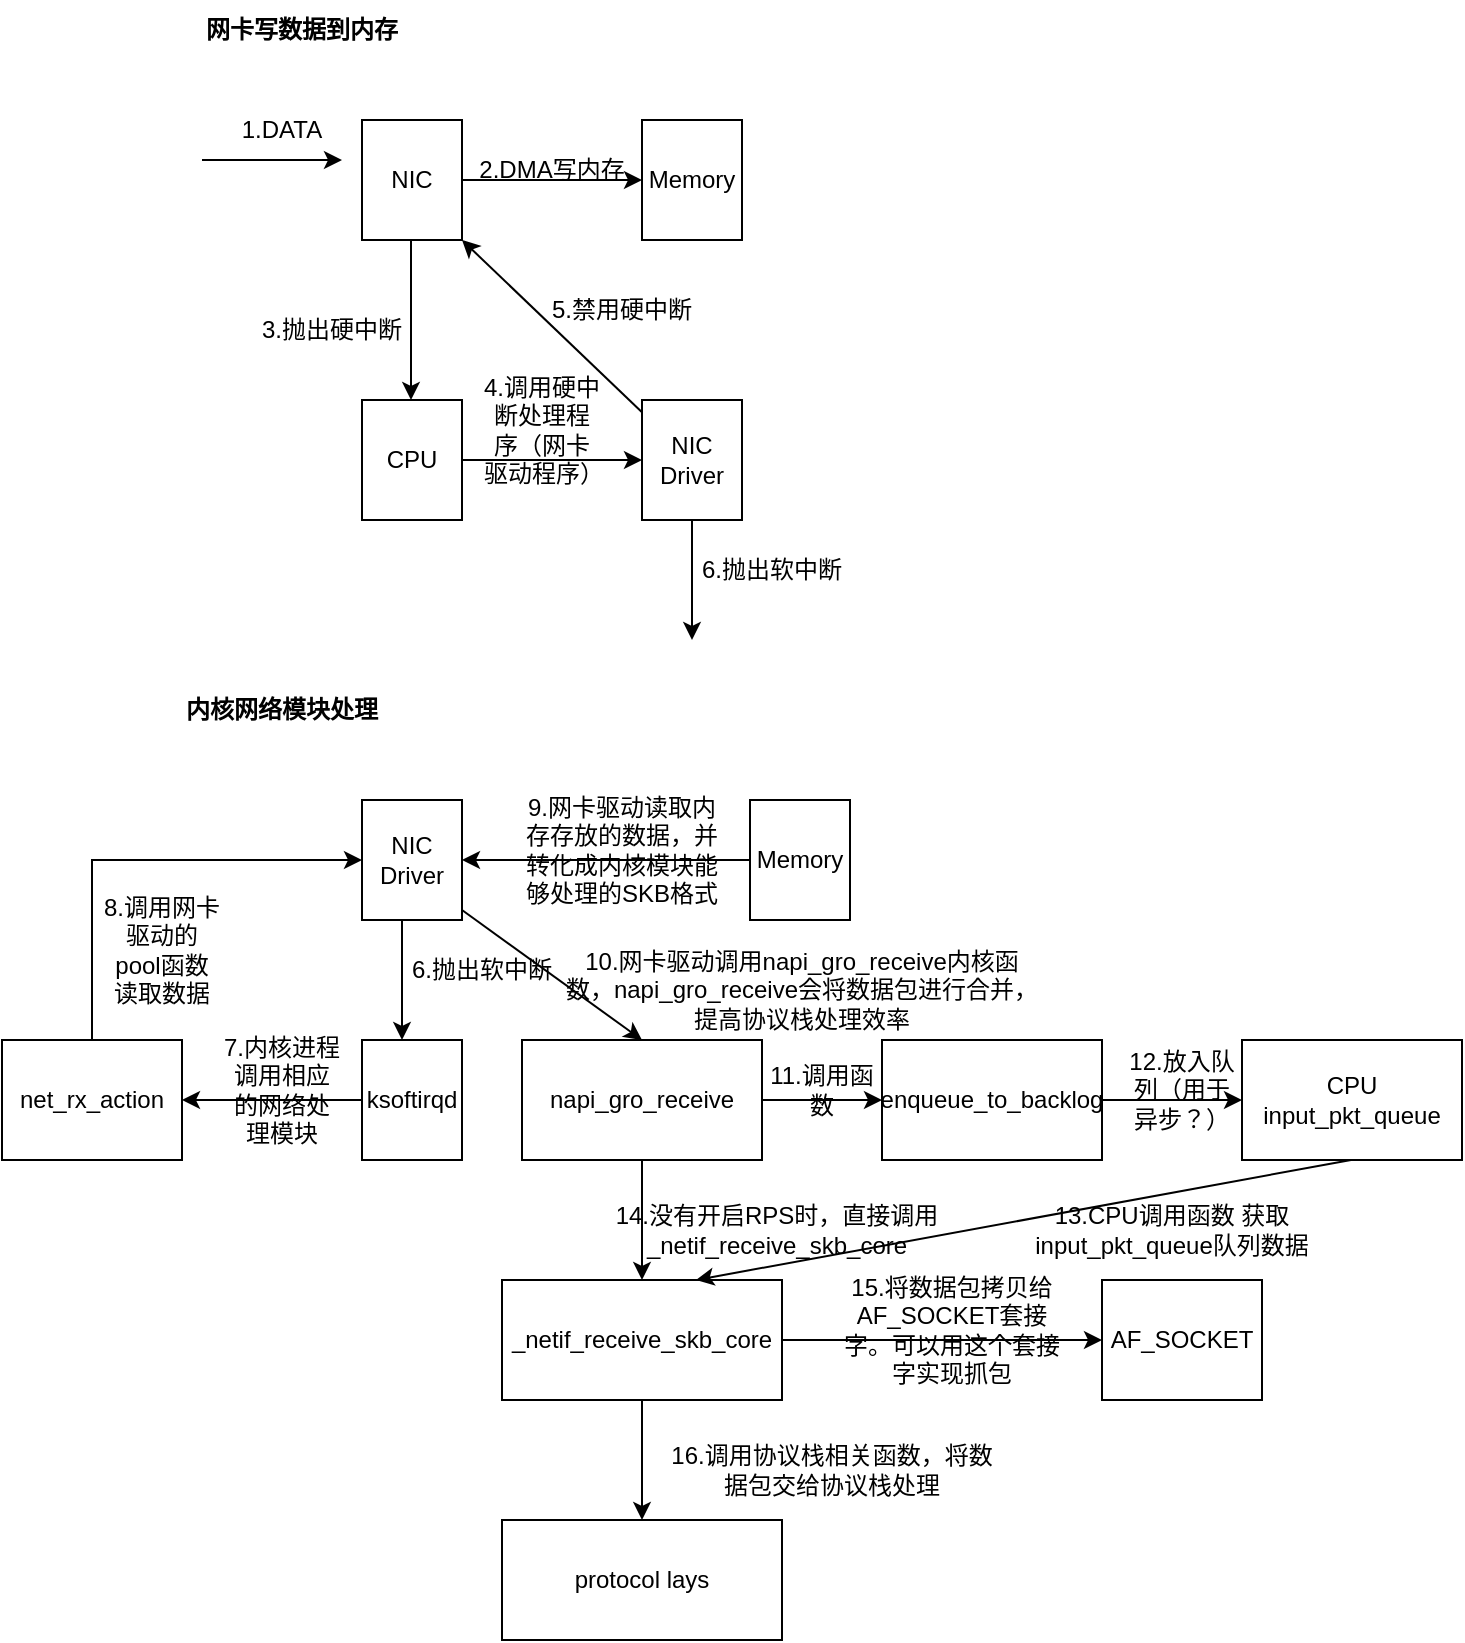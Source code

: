 <mxfile version="21.6.8" type="device">
  <diagram name="第 1 页" id="MeoKGd0Zv4ejxoMvi7Jf">
    <mxGraphModel dx="1434" dy="844" grid="1" gridSize="10" guides="1" tooltips="1" connect="1" arrows="1" fold="1" page="1" pageScale="1" pageWidth="827" pageHeight="1169" math="0" shadow="0">
      <root>
        <mxCell id="0" />
        <mxCell id="1" parent="0" />
        <mxCell id="JK85x8sn9wjMa076Amf1-25" value="" style="edgeStyle=orthogonalEdgeStyle;rounded=0;orthogonalLoop=1;jettySize=auto;html=1;" parent="1" source="JK85x8sn9wjMa076Amf1-1" target="JK85x8sn9wjMa076Amf1-21" edge="1">
          <mxGeometry relative="1" as="geometry" />
        </mxCell>
        <mxCell id="JK85x8sn9wjMa076Amf1-1" value="NIC" style="rounded=0;whiteSpace=wrap;html=1;" parent="1" vertex="1">
          <mxGeometry x="220" y="100" width="50" height="60" as="geometry" />
        </mxCell>
        <mxCell id="JK85x8sn9wjMa076Amf1-2" value="" style="endArrow=classic;html=1;rounded=0;" parent="1" edge="1">
          <mxGeometry width="50" height="50" relative="1" as="geometry">
            <mxPoint x="140" y="120" as="sourcePoint" />
            <mxPoint x="210" y="120" as="targetPoint" />
          </mxGeometry>
        </mxCell>
        <mxCell id="JK85x8sn9wjMa076Amf1-3" value="网卡写数据到内存" style="text;strokeColor=none;align=center;fillColor=none;html=1;verticalAlign=middle;whiteSpace=wrap;rounded=0;fontStyle=1" parent="1" vertex="1">
          <mxGeometry x="130" y="40" width="120" height="30" as="geometry" />
        </mxCell>
        <mxCell id="JK85x8sn9wjMa076Amf1-4" value="1.DATA" style="text;strokeColor=none;align=center;fillColor=none;html=1;verticalAlign=middle;whiteSpace=wrap;rounded=0;" parent="1" vertex="1">
          <mxGeometry x="150" y="90" width="60" height="30" as="geometry" />
        </mxCell>
        <mxCell id="JK85x8sn9wjMa076Amf1-10" value="" style="edgeStyle=orthogonalEdgeStyle;rounded=0;orthogonalLoop=1;jettySize=auto;html=1;" parent="1" source="JK85x8sn9wjMa076Amf1-6" target="JK85x8sn9wjMa076Amf1-9" edge="1">
          <mxGeometry relative="1" as="geometry" />
        </mxCell>
        <mxCell id="JK85x8sn9wjMa076Amf1-6" value="CPU" style="rounded=0;whiteSpace=wrap;html=1;" parent="1" vertex="1">
          <mxGeometry x="220" y="240" width="50" height="60" as="geometry" />
        </mxCell>
        <mxCell id="JK85x8sn9wjMa076Amf1-7" value="" style="endArrow=classic;html=1;rounded=0;" parent="1" edge="1">
          <mxGeometry width="50" height="50" relative="1" as="geometry">
            <mxPoint x="244.5" y="160" as="sourcePoint" />
            <mxPoint x="244.5" y="240" as="targetPoint" />
          </mxGeometry>
        </mxCell>
        <mxCell id="JK85x8sn9wjMa076Amf1-8" value="3.抛出硬中断" style="text;strokeColor=none;align=center;fillColor=none;html=1;verticalAlign=middle;whiteSpace=wrap;rounded=0;" parent="1" vertex="1">
          <mxGeometry x="160" y="190" width="90" height="30" as="geometry" />
        </mxCell>
        <mxCell id="JK85x8sn9wjMa076Amf1-14" value="" style="rounded=0;orthogonalLoop=1;jettySize=auto;html=1;entryX=1;entryY=1;entryDx=0;entryDy=0;" parent="1" source="JK85x8sn9wjMa076Amf1-9" target="JK85x8sn9wjMa076Amf1-1" edge="1">
          <mxGeometry relative="1" as="geometry">
            <mxPoint x="271.25" y="140" as="targetPoint" />
          </mxGeometry>
        </mxCell>
        <mxCell id="JK85x8sn9wjMa076Amf1-17" value="" style="edgeStyle=orthogonalEdgeStyle;rounded=0;orthogonalLoop=1;jettySize=auto;html=1;" parent="1" source="JK85x8sn9wjMa076Amf1-9" edge="1">
          <mxGeometry relative="1" as="geometry">
            <mxPoint x="385" y="360" as="targetPoint" />
          </mxGeometry>
        </mxCell>
        <mxCell id="JK85x8sn9wjMa076Amf1-9" value="NIC&lt;br&gt;Driver" style="rounded=0;whiteSpace=wrap;html=1;" parent="1" vertex="1">
          <mxGeometry x="360" y="240" width="50" height="60" as="geometry" />
        </mxCell>
        <mxCell id="JK85x8sn9wjMa076Amf1-11" value="4.调用硬中断处理程序（网卡驱动程序）" style="text;strokeColor=none;align=center;fillColor=none;html=1;verticalAlign=middle;whiteSpace=wrap;rounded=0;" parent="1" vertex="1">
          <mxGeometry x="280" y="240" width="60" height="30" as="geometry" />
        </mxCell>
        <mxCell id="JK85x8sn9wjMa076Amf1-15" value="5.禁用硬中断" style="text;strokeColor=none;align=center;fillColor=none;html=1;verticalAlign=middle;whiteSpace=wrap;rounded=0;" parent="1" vertex="1">
          <mxGeometry x="290" y="180" width="120" height="30" as="geometry" />
        </mxCell>
        <mxCell id="JK85x8sn9wjMa076Amf1-18" value="6.抛出软中断" style="text;strokeColor=none;align=center;fillColor=none;html=1;verticalAlign=middle;whiteSpace=wrap;rounded=0;" parent="1" vertex="1">
          <mxGeometry x="370" y="310" width="110" height="30" as="geometry" />
        </mxCell>
        <mxCell id="JK85x8sn9wjMa076Amf1-21" value="Memory" style="rounded=0;whiteSpace=wrap;html=1;" parent="1" vertex="1">
          <mxGeometry x="360" y="100" width="50" height="60" as="geometry" />
        </mxCell>
        <mxCell id="JK85x8sn9wjMa076Amf1-26" value="2.DMA写内存" style="text;strokeColor=none;align=center;fillColor=none;html=1;verticalAlign=middle;whiteSpace=wrap;rounded=0;" parent="1" vertex="1">
          <mxGeometry x="270" y="110" width="90" height="30" as="geometry" />
        </mxCell>
        <mxCell id="rnfP3OfMHcst0KFM3fF8-1" value="内核网络模块处理" style="text;strokeColor=none;align=center;fillColor=none;html=1;verticalAlign=middle;whiteSpace=wrap;rounded=0;fontStyle=1" parent="1" vertex="1">
          <mxGeometry x="120" y="380" width="120" height="30" as="geometry" />
        </mxCell>
        <mxCell id="rnfP3OfMHcst0KFM3fF8-2" value="NIC&lt;br&gt;Driver" style="rounded=0;whiteSpace=wrap;html=1;" parent="1" vertex="1">
          <mxGeometry x="220" y="440" width="50" height="60" as="geometry" />
        </mxCell>
        <mxCell id="rnfP3OfMHcst0KFM3fF8-3" value="" style="endArrow=classic;html=1;rounded=0;" parent="1" edge="1">
          <mxGeometry width="50" height="50" relative="1" as="geometry">
            <mxPoint x="240" y="500" as="sourcePoint" />
            <mxPoint x="240" y="560" as="targetPoint" />
          </mxGeometry>
        </mxCell>
        <mxCell id="rnfP3OfMHcst0KFM3fF8-4" value="6.抛出软中断" style="text;strokeColor=none;align=center;fillColor=none;html=1;verticalAlign=middle;whiteSpace=wrap;rounded=0;" parent="1" vertex="1">
          <mxGeometry x="240" y="510" width="80" height="30" as="geometry" />
        </mxCell>
        <mxCell id="rnfP3OfMHcst0KFM3fF8-7" value="" style="edgeStyle=orthogonalEdgeStyle;rounded=0;orthogonalLoop=1;jettySize=auto;html=1;" parent="1" source="rnfP3OfMHcst0KFM3fF8-5" target="rnfP3OfMHcst0KFM3fF8-6" edge="1">
          <mxGeometry relative="1" as="geometry" />
        </mxCell>
        <mxCell id="rnfP3OfMHcst0KFM3fF8-5" value="ksoftirqd" style="rounded=0;whiteSpace=wrap;html=1;" parent="1" vertex="1">
          <mxGeometry x="220" y="560" width="50" height="60" as="geometry" />
        </mxCell>
        <mxCell id="rnfP3OfMHcst0KFM3fF8-10" value="" style="edgeStyle=orthogonalEdgeStyle;rounded=0;orthogonalLoop=1;jettySize=auto;html=1;entryX=0;entryY=0.5;entryDx=0;entryDy=0;" parent="1" source="rnfP3OfMHcst0KFM3fF8-6" target="rnfP3OfMHcst0KFM3fF8-2" edge="1">
          <mxGeometry relative="1" as="geometry">
            <mxPoint x="160" y="500" as="targetPoint" />
            <Array as="points">
              <mxPoint x="85" y="470" />
            </Array>
          </mxGeometry>
        </mxCell>
        <mxCell id="rnfP3OfMHcst0KFM3fF8-6" value="net_rx_action" style="rounded=0;whiteSpace=wrap;html=1;" parent="1" vertex="1">
          <mxGeometry x="40" y="560" width="90" height="60" as="geometry" />
        </mxCell>
        <mxCell id="rnfP3OfMHcst0KFM3fF8-8" value="7.内核进程调用相应的网络处理模块" style="text;strokeColor=none;align=center;fillColor=none;html=1;verticalAlign=middle;whiteSpace=wrap;rounded=0;" parent="1" vertex="1">
          <mxGeometry x="150" y="570" width="60" height="30" as="geometry" />
        </mxCell>
        <mxCell id="rnfP3OfMHcst0KFM3fF8-11" value="8.调用网卡驱动的pool函数读取数据" style="text;strokeColor=none;align=center;fillColor=none;html=1;verticalAlign=middle;whiteSpace=wrap;rounded=0;" parent="1" vertex="1">
          <mxGeometry x="90" y="500" width="60" height="30" as="geometry" />
        </mxCell>
        <mxCell id="rnfP3OfMHcst0KFM3fF8-13" value="" style="edgeStyle=orthogonalEdgeStyle;rounded=0;orthogonalLoop=1;jettySize=auto;html=1;" parent="1" source="rnfP3OfMHcst0KFM3fF8-12" target="rnfP3OfMHcst0KFM3fF8-2" edge="1">
          <mxGeometry relative="1" as="geometry" />
        </mxCell>
        <mxCell id="rnfP3OfMHcst0KFM3fF8-12" value="Memory" style="rounded=0;whiteSpace=wrap;html=1;" parent="1" vertex="1">
          <mxGeometry x="414" y="440" width="50" height="60" as="geometry" />
        </mxCell>
        <mxCell id="rnfP3OfMHcst0KFM3fF8-14" value="9.网卡驱动读取内存存放的数据，并转化成内核模块能够处理的SKB格式" style="text;strokeColor=none;align=center;fillColor=none;html=1;verticalAlign=middle;whiteSpace=wrap;rounded=0;" parent="1" vertex="1">
          <mxGeometry x="300" y="450" width="100" height="30" as="geometry" />
        </mxCell>
        <mxCell id="rnfP3OfMHcst0KFM3fF8-20" value="" style="edgeStyle=orthogonalEdgeStyle;rounded=0;orthogonalLoop=1;jettySize=auto;html=1;" parent="1" source="rnfP3OfMHcst0KFM3fF8-15" target="rnfP3OfMHcst0KFM3fF8-19" edge="1">
          <mxGeometry relative="1" as="geometry" />
        </mxCell>
        <mxCell id="rnfP3OfMHcst0KFM3fF8-29" value="" style="edgeStyle=orthogonalEdgeStyle;rounded=0;orthogonalLoop=1;jettySize=auto;html=1;" parent="1" source="rnfP3OfMHcst0KFM3fF8-15" target="rnfP3OfMHcst0KFM3fF8-28" edge="1">
          <mxGeometry relative="1" as="geometry" />
        </mxCell>
        <mxCell id="rnfP3OfMHcst0KFM3fF8-15" value="napi_gro_receive" style="rounded=0;whiteSpace=wrap;html=1;" parent="1" vertex="1">
          <mxGeometry x="300" y="560" width="120" height="60" as="geometry" />
        </mxCell>
        <mxCell id="rnfP3OfMHcst0KFM3fF8-16" value="" style="endArrow=classic;html=1;rounded=0;entryX=0.5;entryY=0;entryDx=0;entryDy=0;" parent="1" target="rnfP3OfMHcst0KFM3fF8-15" edge="1">
          <mxGeometry width="50" height="50" relative="1" as="geometry">
            <mxPoint x="270" y="495" as="sourcePoint" />
            <mxPoint x="330" y="535" as="targetPoint" />
          </mxGeometry>
        </mxCell>
        <mxCell id="rnfP3OfMHcst0KFM3fF8-18" value="10.网卡驱动调用napi_gro_receive内核函数，napi_gro_receive会将数据包进行合并，提高协议栈处理效率" style="text;strokeColor=none;align=center;fillColor=none;html=1;verticalAlign=middle;whiteSpace=wrap;rounded=0;" parent="1" vertex="1">
          <mxGeometry x="320" y="520" width="240" height="30" as="geometry" />
        </mxCell>
        <mxCell id="rnfP3OfMHcst0KFM3fF8-23" value="" style="edgeStyle=orthogonalEdgeStyle;rounded=0;orthogonalLoop=1;jettySize=auto;html=1;" parent="1" source="rnfP3OfMHcst0KFM3fF8-19" target="rnfP3OfMHcst0KFM3fF8-22" edge="1">
          <mxGeometry relative="1" as="geometry" />
        </mxCell>
        <mxCell id="rnfP3OfMHcst0KFM3fF8-26" value="" style="edgeStyle=orthogonalEdgeStyle;rounded=0;orthogonalLoop=1;jettySize=auto;html=1;" parent="1" source="rnfP3OfMHcst0KFM3fF8-19" target="rnfP3OfMHcst0KFM3fF8-25" edge="1">
          <mxGeometry relative="1" as="geometry" />
        </mxCell>
        <mxCell id="rnfP3OfMHcst0KFM3fF8-19" value="_netif_receive_skb_core" style="rounded=0;whiteSpace=wrap;html=1;" parent="1" vertex="1">
          <mxGeometry x="290" y="680" width="140" height="60" as="geometry" />
        </mxCell>
        <mxCell id="rnfP3OfMHcst0KFM3fF8-21" value="14.没有开启RPS时，直接调用_netif_receive_skb_core" style="text;strokeColor=none;align=center;fillColor=none;html=1;verticalAlign=middle;whiteSpace=wrap;rounded=0;" parent="1" vertex="1">
          <mxGeometry x="345" y="640" width="165" height="30" as="geometry" />
        </mxCell>
        <mxCell id="rnfP3OfMHcst0KFM3fF8-22" value="protocol lays" style="rounded=0;whiteSpace=wrap;html=1;" parent="1" vertex="1">
          <mxGeometry x="290" y="800" width="140" height="60" as="geometry" />
        </mxCell>
        <mxCell id="rnfP3OfMHcst0KFM3fF8-24" value="16.调用协议栈相关函数，将数据包交给协议栈处理" style="text;strokeColor=none;align=center;fillColor=none;html=1;verticalAlign=middle;whiteSpace=wrap;rounded=0;" parent="1" vertex="1">
          <mxGeometry x="370" y="760" width="170" height="30" as="geometry" />
        </mxCell>
        <mxCell id="rnfP3OfMHcst0KFM3fF8-25" value="AF_SOCKET" style="rounded=0;whiteSpace=wrap;html=1;" parent="1" vertex="1">
          <mxGeometry x="590" y="680" width="80" height="60" as="geometry" />
        </mxCell>
        <mxCell id="rnfP3OfMHcst0KFM3fF8-27" value="15.将数据包拷贝给AF_SOCKET套接字。可以用这个套接字实现抓包" style="text;strokeColor=none;align=center;fillColor=none;html=1;verticalAlign=middle;whiteSpace=wrap;rounded=0;" parent="1" vertex="1">
          <mxGeometry x="460" y="690" width="110" height="30" as="geometry" />
        </mxCell>
        <mxCell id="rnfP3OfMHcst0KFM3fF8-32" value="" style="edgeStyle=orthogonalEdgeStyle;rounded=0;orthogonalLoop=1;jettySize=auto;html=1;" parent="1" source="rnfP3OfMHcst0KFM3fF8-28" target="rnfP3OfMHcst0KFM3fF8-31" edge="1">
          <mxGeometry relative="1" as="geometry" />
        </mxCell>
        <mxCell id="rnfP3OfMHcst0KFM3fF8-28" value="enqueue_to_backlog" style="rounded=0;whiteSpace=wrap;html=1;" parent="1" vertex="1">
          <mxGeometry x="480" y="560" width="110" height="60" as="geometry" />
        </mxCell>
        <mxCell id="rnfP3OfMHcst0KFM3fF8-31" value="CPU input_pkt_queue" style="rounded=0;whiteSpace=wrap;html=1;" parent="1" vertex="1">
          <mxGeometry x="660" y="560" width="110" height="60" as="geometry" />
        </mxCell>
        <mxCell id="rnfP3OfMHcst0KFM3fF8-33" value="12.放入队列（用于异步？）" style="text;strokeColor=none;align=center;fillColor=none;html=1;verticalAlign=middle;whiteSpace=wrap;rounded=0;" parent="1" vertex="1">
          <mxGeometry x="600" y="570" width="60" height="30" as="geometry" />
        </mxCell>
        <mxCell id="rnfP3OfMHcst0KFM3fF8-34" value="11.调用函数" style="text;strokeColor=none;align=center;fillColor=none;html=1;verticalAlign=middle;whiteSpace=wrap;rounded=0;" parent="1" vertex="1">
          <mxGeometry x="420" y="570" width="60" height="30" as="geometry" />
        </mxCell>
        <mxCell id="rnfP3OfMHcst0KFM3fF8-35" value="" style="endArrow=classic;html=1;rounded=0;entryX=0.693;entryY=0;entryDx=0;entryDy=0;entryPerimeter=0;" parent="1" target="rnfP3OfMHcst0KFM3fF8-19" edge="1">
          <mxGeometry width="50" height="50" relative="1" as="geometry">
            <mxPoint x="714.5" y="620" as="sourcePoint" />
            <mxPoint x="714.5" y="720" as="targetPoint" />
          </mxGeometry>
        </mxCell>
        <mxCell id="rnfP3OfMHcst0KFM3fF8-36" value="13.CPU调用函数 获取input_pkt_queue队列数据" style="text;strokeColor=none;align=center;fillColor=none;html=1;verticalAlign=middle;whiteSpace=wrap;rounded=0;" parent="1" vertex="1">
          <mxGeometry x="540" y="640" width="170" height="30" as="geometry" />
        </mxCell>
      </root>
    </mxGraphModel>
  </diagram>
</mxfile>
